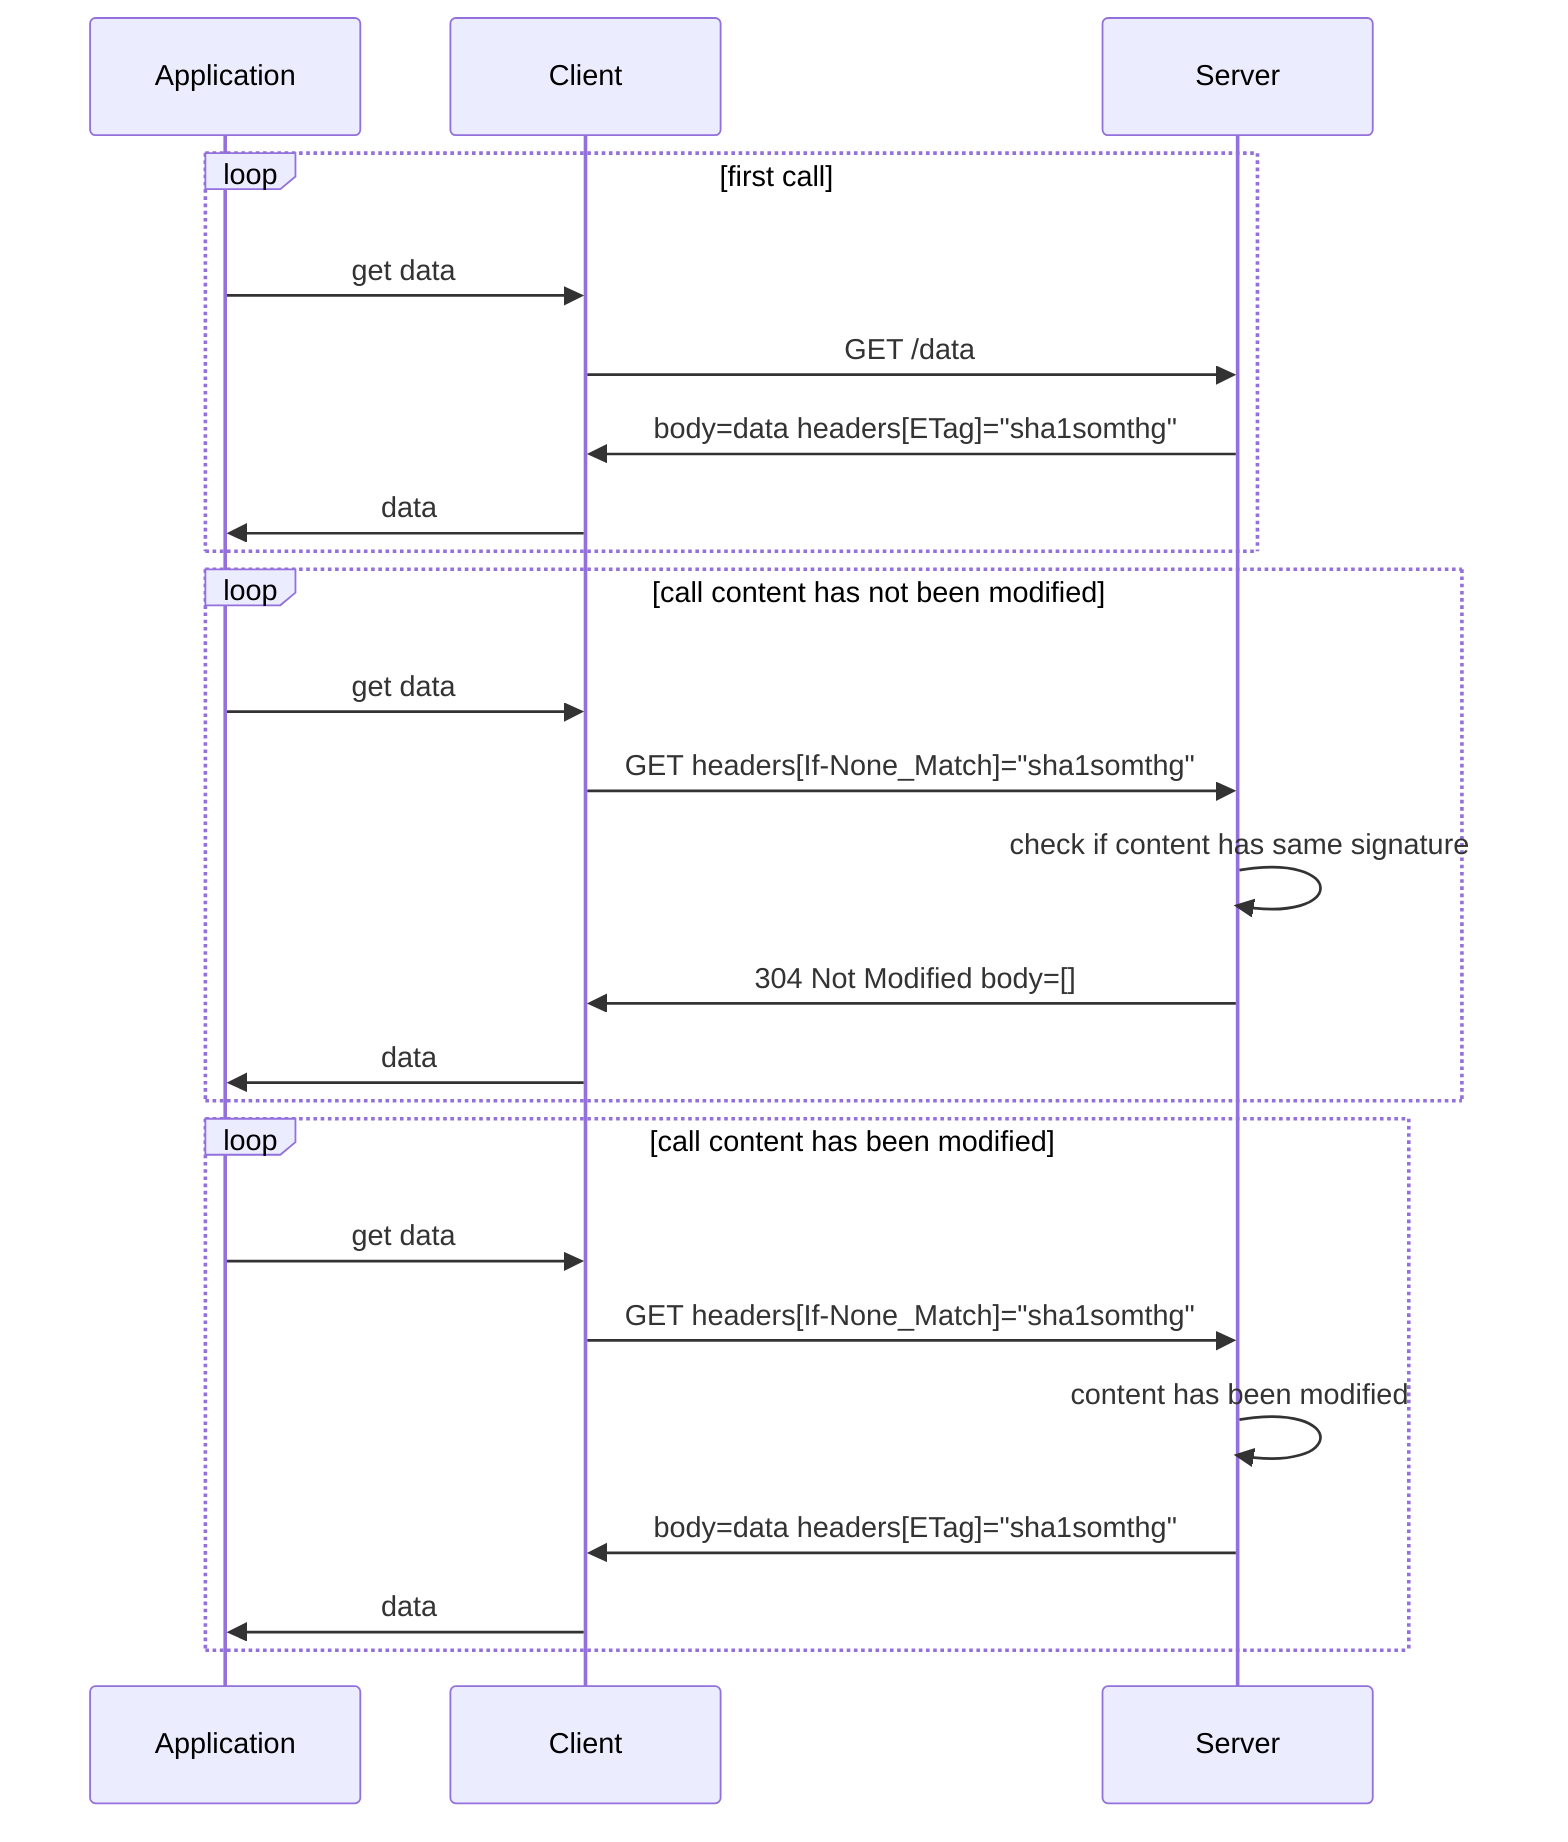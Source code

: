 sequenceDiagram
    loop first call
        Application ->> Client : get data
        Client ->> Server : GET /data
        Server ->> Client : body=data headers[ETag]="sha1somthg"
        Client ->> Application : data
    end

    loop call content has not been modified
        Application ->> Client : get data
        Client ->> Server :  GET headers[If-None_Match]="sha1somthg"
        Server ->> Server :  check if content has same signature
        Server ->> Client :  304 Not Modified body=[]
        Client ->> Application : data
    end

     loop call content has been modified
        Application ->> Client : get data
        Client ->> Server :  GET headers[If-None_Match]="sha1somthg"
        Server ->> Server :  content has been modified
        Server ->> Client :  body=data headers[ETag]="sha1somthg"
        Client ->> Application : data
    end